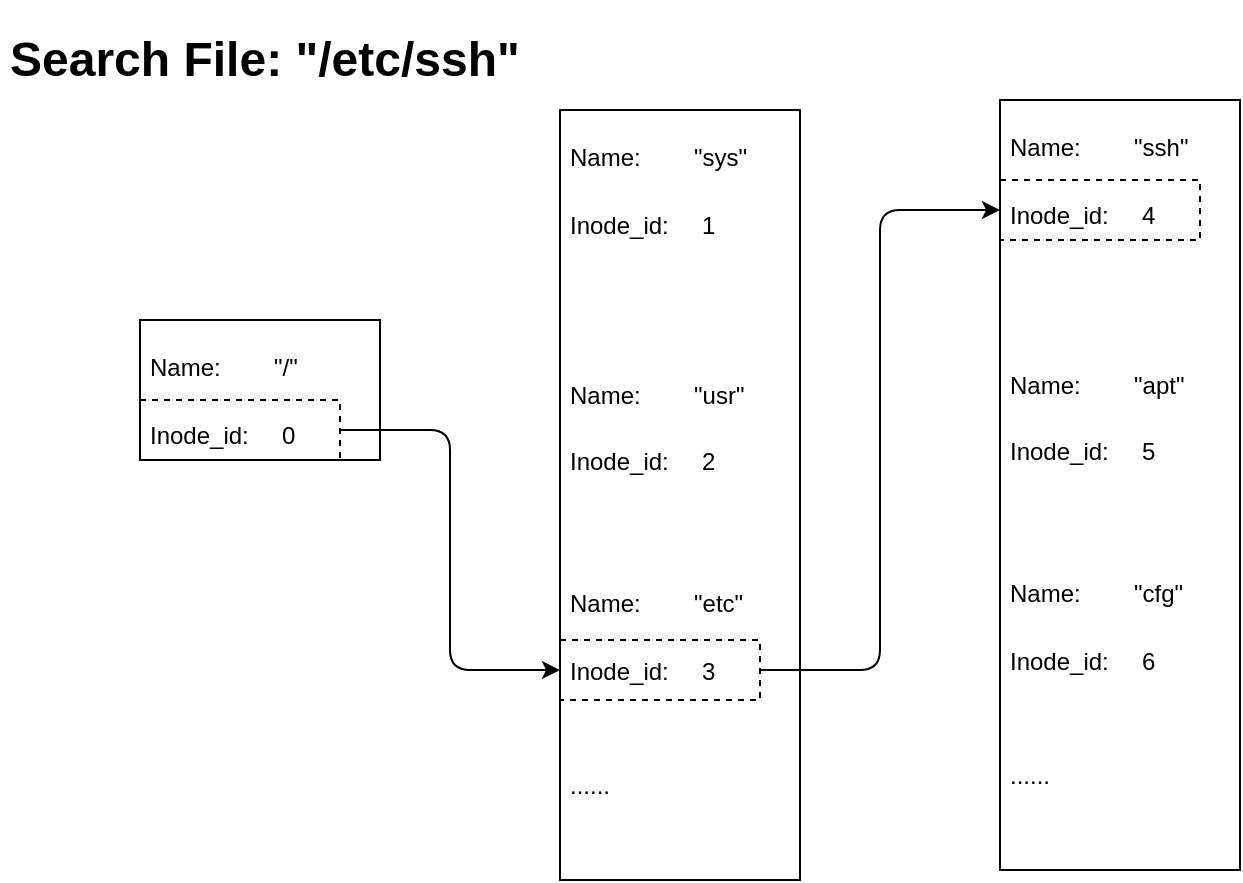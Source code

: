 <mxfile>
    <diagram id="mf7UImjnWUSg0wBvuif-" name="第 1 页">
        <mxGraphModel dx="2657" dy="2308" grid="1" gridSize="10" guides="1" tooltips="1" connect="1" arrows="1" fold="1" page="1" pageScale="1" pageWidth="827" pageHeight="1169" math="0" shadow="0">
            <root>
                <mxCell id="0"/>
                <mxCell id="1" parent="0"/>
                <mxCell id="2" value="&lt;h1&gt;&lt;span style=&quot;background-color: initial; font-size: 12px; font-weight: normal;&quot;&gt;Name:&amp;nbsp; &amp;nbsp; &amp;nbsp; &amp;nbsp; &quot;/&quot;&lt;/span&gt;&lt;br&gt;&lt;/h1&gt;&lt;div&gt;Inode_id:&amp;nbsp; &amp;nbsp; &amp;nbsp;0&lt;/div&gt;" style="text;html=1;strokeColor=default;fillColor=none;spacing=5;spacingTop=-20;whiteSpace=wrap;overflow=hidden;rounded=0;" parent="1" vertex="1">
                    <mxGeometry x="-400" y="-960" width="120" height="70" as="geometry"/>
                </mxCell>
                <mxCell id="23" style="edgeStyle=orthogonalEdgeStyle;html=1;exitX=1;exitY=0.5;exitDx=0;exitDy=0;entryX=0;entryY=0.5;entryDx=0;entryDy=0;" parent="1" source="3" target="20" edge="1">
                    <mxGeometry relative="1" as="geometry"/>
                </mxCell>
                <mxCell id="3" value="" style="rounded=0;whiteSpace=wrap;html=1;strokeColor=default;fillColor=none;dashed=1;" parent="1" vertex="1">
                    <mxGeometry x="-400" y="-920" width="100" height="30" as="geometry"/>
                </mxCell>
                <mxCell id="19" value="&lt;h1&gt;&lt;span style=&quot;background-color: initial; font-size: 12px; font-weight: normal;&quot;&gt;Name:&amp;nbsp; &amp;nbsp; &amp;nbsp; &amp;nbsp; &quot;sys&quot;&lt;/span&gt;&lt;br&gt;&lt;/h1&gt;&lt;div&gt;Inode_id:&amp;nbsp; &amp;nbsp; &amp;nbsp;1&lt;/div&gt;&lt;div&gt;&lt;br&gt;&lt;/div&gt;&lt;div&gt;&lt;br&gt;&lt;/div&gt;&lt;div&gt;&lt;br&gt;&lt;/div&gt;&lt;div&gt;&lt;h1&gt;&lt;span style=&quot;background-color: initial; font-size: 12px; font-weight: normal;&quot;&gt;Name:&amp;nbsp; &amp;nbsp; &amp;nbsp; &amp;nbsp; &quot;usr&quot;&lt;/span&gt;&lt;br&gt;&lt;/h1&gt;&lt;div&gt;Inode_id:&amp;nbsp; &amp;nbsp; &amp;nbsp;2&lt;/div&gt;&lt;/div&gt;&lt;div&gt;&lt;br&gt;&lt;/div&gt;&lt;div&gt;&lt;br&gt;&lt;/div&gt;&lt;div&gt;&lt;h1&gt;&lt;span style=&quot;background-color: initial; font-size: 12px; font-weight: normal;&quot;&gt;Name:&amp;nbsp; &amp;nbsp; &amp;nbsp; &amp;nbsp; &quot;etc&quot;&lt;/span&gt;&lt;br&gt;&lt;/h1&gt;&lt;div&gt;Inode_id:&amp;nbsp; &amp;nbsp; &amp;nbsp;3&lt;/div&gt;&lt;/div&gt;&lt;div&gt;&lt;br&gt;&lt;/div&gt;&lt;div&gt;&lt;br&gt;&lt;/div&gt;&lt;div&gt;&lt;br&gt;&lt;/div&gt;&lt;div&gt;......&lt;/div&gt;" style="text;html=1;strokeColor=default;fillColor=none;spacing=5;spacingTop=-20;whiteSpace=wrap;overflow=hidden;rounded=0;" parent="1" vertex="1">
                    <mxGeometry x="-190" y="-1065" width="120" height="385" as="geometry"/>
                </mxCell>
                <mxCell id="24" style="edgeStyle=orthogonalEdgeStyle;html=1;exitX=1;exitY=0.5;exitDx=0;exitDy=0;entryX=0;entryY=0.5;entryDx=0;entryDy=0;" parent="1" source="20" target="22" edge="1">
                    <mxGeometry relative="1" as="geometry"/>
                </mxCell>
                <mxCell id="20" value="" style="rounded=0;whiteSpace=wrap;html=1;strokeColor=default;fillColor=none;dashed=1;" parent="1" vertex="1">
                    <mxGeometry x="-190" y="-800" width="100" height="30" as="geometry"/>
                </mxCell>
                <mxCell id="21" value="&lt;h1&gt;&lt;span style=&quot;background-color: initial; font-size: 12px; font-weight: normal;&quot;&gt;Name:&amp;nbsp; &amp;nbsp; &amp;nbsp; &amp;nbsp; &quot;ssh&quot;&lt;/span&gt;&lt;br&gt;&lt;/h1&gt;&lt;div&gt;Inode_id:&amp;nbsp; &amp;nbsp; &amp;nbsp;4&lt;/div&gt;&lt;div&gt;&lt;br&gt;&lt;/div&gt;&lt;div&gt;&lt;br&gt;&lt;/div&gt;&lt;div&gt;&lt;br&gt;&lt;/div&gt;&lt;div&gt;&lt;h1&gt;&lt;span style=&quot;background-color: initial; font-size: 12px; font-weight: normal;&quot;&gt;Name:&amp;nbsp; &amp;nbsp; &amp;nbsp; &amp;nbsp; &quot;apt&quot;&lt;/span&gt;&lt;br&gt;&lt;/h1&gt;&lt;div&gt;Inode_id:&amp;nbsp; &amp;nbsp; &amp;nbsp;5&lt;/div&gt;&lt;/div&gt;&lt;div&gt;&lt;br&gt;&lt;/div&gt;&lt;div&gt;&lt;br&gt;&lt;/div&gt;&lt;div&gt;&lt;h1&gt;&lt;span style=&quot;background-color: initial; font-size: 12px; font-weight: normal;&quot;&gt;Name:&amp;nbsp; &amp;nbsp; &amp;nbsp; &amp;nbsp; &quot;cfg&quot;&lt;/span&gt;&lt;br&gt;&lt;/h1&gt;&lt;div&gt;Inode_id:&amp;nbsp; &amp;nbsp; &amp;nbsp;6&lt;/div&gt;&lt;/div&gt;&lt;div&gt;&lt;br&gt;&lt;/div&gt;&lt;div&gt;&lt;br&gt;&lt;/div&gt;&lt;div&gt;&lt;br&gt;&lt;/div&gt;&lt;div&gt;......&lt;/div&gt;" style="text;html=1;strokeColor=default;fillColor=none;spacing=5;spacingTop=-20;whiteSpace=wrap;overflow=hidden;rounded=0;" parent="1" vertex="1">
                    <mxGeometry x="30" y="-1070" width="120" height="385" as="geometry"/>
                </mxCell>
                <mxCell id="22" value="" style="rounded=0;whiteSpace=wrap;html=1;strokeColor=default;fillColor=none;dashed=1;" parent="1" vertex="1">
                    <mxGeometry x="30" y="-1030" width="100" height="30" as="geometry"/>
                </mxCell>
                <mxCell id="25" value="&lt;h1&gt;Search File: &quot;/etc/ssh&quot;&lt;/h1&gt;" style="text;html=1;strokeColor=none;fillColor=none;spacing=5;spacingTop=-20;whiteSpace=wrap;overflow=hidden;rounded=0;dashed=1;" parent="1" vertex="1">
                    <mxGeometry x="-470" y="-1110" width="270" height="40" as="geometry"/>
                </mxCell>
            </root>
        </mxGraphModel>
    </diagram>
</mxfile>
